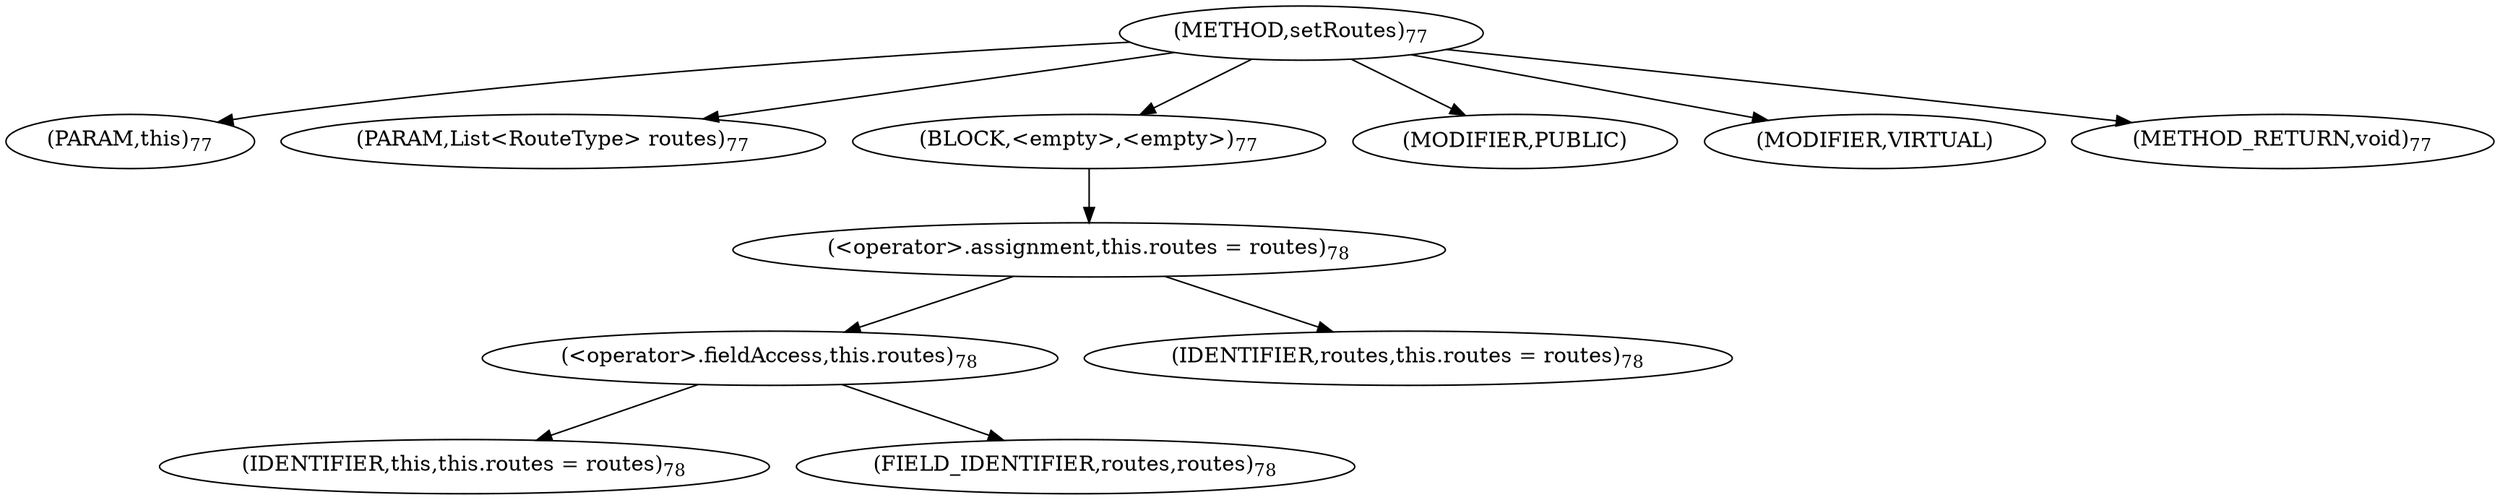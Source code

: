 digraph "setRoutes" {  
"153" [label = <(METHOD,setRoutes)<SUB>77</SUB>> ]
"4" [label = <(PARAM,this)<SUB>77</SUB>> ]
"154" [label = <(PARAM,List&lt;RouteType&gt; routes)<SUB>77</SUB>> ]
"155" [label = <(BLOCK,&lt;empty&gt;,&lt;empty&gt;)<SUB>77</SUB>> ]
"156" [label = <(&lt;operator&gt;.assignment,this.routes = routes)<SUB>78</SUB>> ]
"157" [label = <(&lt;operator&gt;.fieldAccess,this.routes)<SUB>78</SUB>> ]
"3" [label = <(IDENTIFIER,this,this.routes = routes)<SUB>78</SUB>> ]
"158" [label = <(FIELD_IDENTIFIER,routes,routes)<SUB>78</SUB>> ]
"159" [label = <(IDENTIFIER,routes,this.routes = routes)<SUB>78</SUB>> ]
"160" [label = <(MODIFIER,PUBLIC)> ]
"161" [label = <(MODIFIER,VIRTUAL)> ]
"162" [label = <(METHOD_RETURN,void)<SUB>77</SUB>> ]
  "153" -> "4" 
  "153" -> "154" 
  "153" -> "155" 
  "153" -> "160" 
  "153" -> "161" 
  "153" -> "162" 
  "155" -> "156" 
  "156" -> "157" 
  "156" -> "159" 
  "157" -> "3" 
  "157" -> "158" 
}
